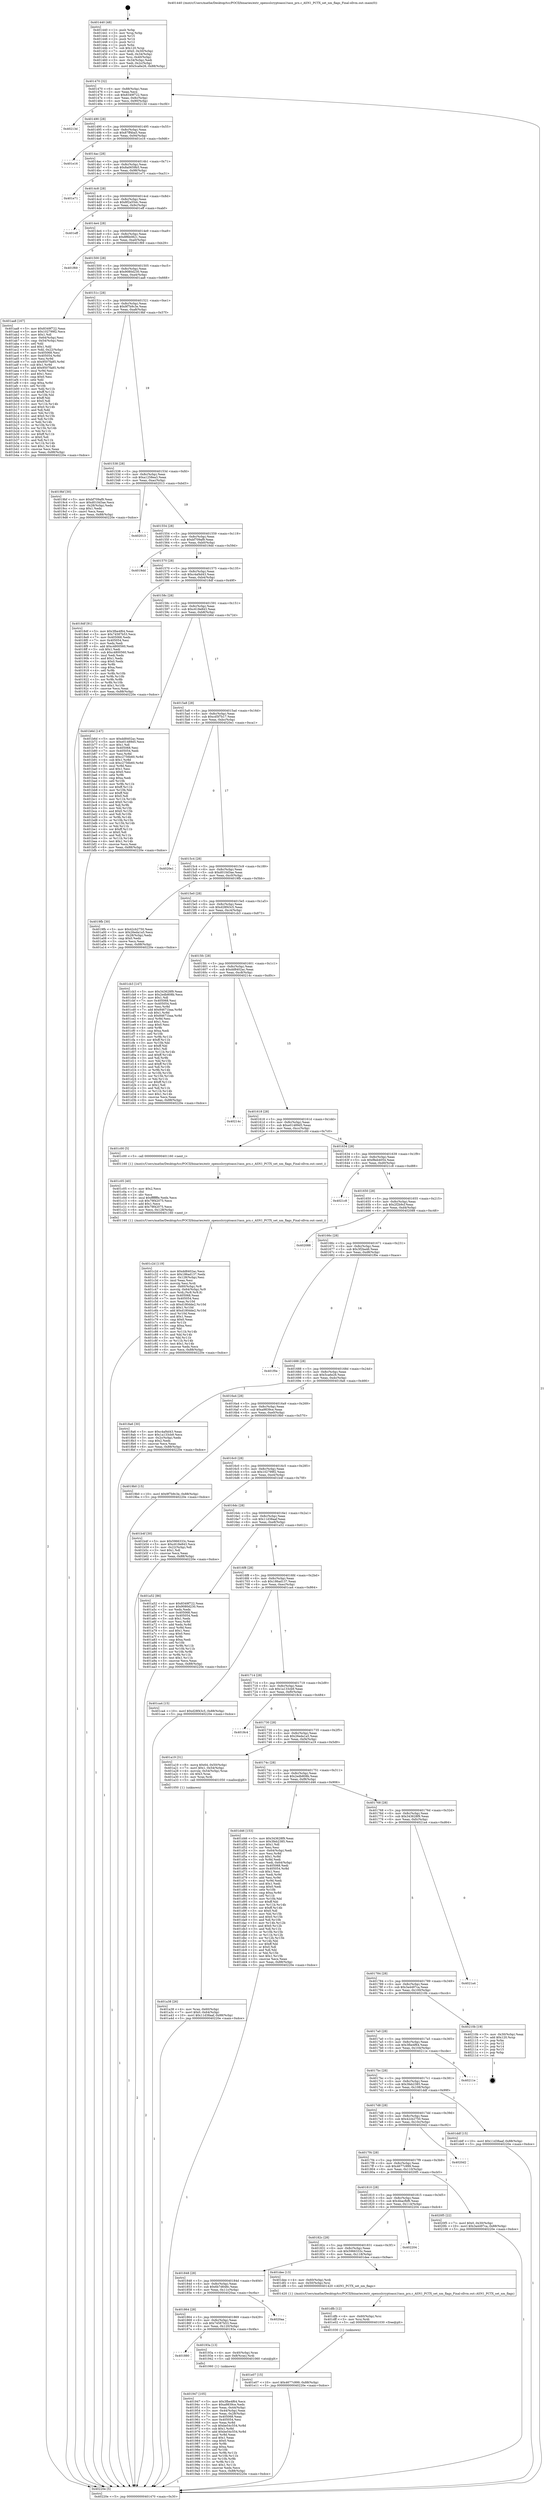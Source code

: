 digraph "0x401440" {
  label = "0x401440 (/mnt/c/Users/mathe/Desktop/tcc/POCII/binaries/extr_opensslcryptoasn1tasn_prn.c_ASN1_PCTX_set_nm_flags_Final-ollvm.out::main(0))"
  labelloc = "t"
  node[shape=record]

  Entry [label="",width=0.3,height=0.3,shape=circle,fillcolor=black,style=filled]
  "0x401470" [label="{
     0x401470 [32]\l
     | [instrs]\l
     &nbsp;&nbsp;0x401470 \<+6\>: mov -0x88(%rbp),%eax\l
     &nbsp;&nbsp;0x401476 \<+2\>: mov %eax,%ecx\l
     &nbsp;&nbsp;0x401478 \<+6\>: sub $0x8349f722,%ecx\l
     &nbsp;&nbsp;0x40147e \<+6\>: mov %eax,-0x8c(%rbp)\l
     &nbsp;&nbsp;0x401484 \<+6\>: mov %ecx,-0x90(%rbp)\l
     &nbsp;&nbsp;0x40148a \<+6\>: je 000000000040213d \<main+0xcfd\>\l
  }"]
  "0x40213d" [label="{
     0x40213d\l
  }", style=dashed]
  "0x401490" [label="{
     0x401490 [28]\l
     | [instrs]\l
     &nbsp;&nbsp;0x401490 \<+5\>: jmp 0000000000401495 \<main+0x55\>\l
     &nbsp;&nbsp;0x401495 \<+6\>: mov -0x8c(%rbp),%eax\l
     &nbsp;&nbsp;0x40149b \<+5\>: sub $0x87ff4ba5,%eax\l
     &nbsp;&nbsp;0x4014a0 \<+6\>: mov %eax,-0x94(%rbp)\l
     &nbsp;&nbsp;0x4014a6 \<+6\>: je 0000000000401e16 \<main+0x9d6\>\l
  }"]
  Exit [label="",width=0.3,height=0.3,shape=circle,fillcolor=black,style=filled,peripheries=2]
  "0x401e16" [label="{
     0x401e16\l
  }", style=dashed]
  "0x4014ac" [label="{
     0x4014ac [28]\l
     | [instrs]\l
     &nbsp;&nbsp;0x4014ac \<+5\>: jmp 00000000004014b1 \<main+0x71\>\l
     &nbsp;&nbsp;0x4014b1 \<+6\>: mov -0x8c(%rbp),%eax\l
     &nbsp;&nbsp;0x4014b7 \<+5\>: sub $0x8a0659b5,%eax\l
     &nbsp;&nbsp;0x4014bc \<+6\>: mov %eax,-0x98(%rbp)\l
     &nbsp;&nbsp;0x4014c2 \<+6\>: je 0000000000401e71 \<main+0xa31\>\l
  }"]
  "0x401e07" [label="{
     0x401e07 [15]\l
     | [instrs]\l
     &nbsp;&nbsp;0x401e07 \<+10\>: movl $0x4677c999,-0x88(%rbp)\l
     &nbsp;&nbsp;0x401e11 \<+5\>: jmp 000000000040220e \<main+0xdce\>\l
  }"]
  "0x401e71" [label="{
     0x401e71\l
  }", style=dashed]
  "0x4014c8" [label="{
     0x4014c8 [28]\l
     | [instrs]\l
     &nbsp;&nbsp;0x4014c8 \<+5\>: jmp 00000000004014cd \<main+0x8d\>\l
     &nbsp;&nbsp;0x4014cd \<+6\>: mov -0x8c(%rbp),%eax\l
     &nbsp;&nbsp;0x4014d3 \<+5\>: sub $0x8f2a55dc,%eax\l
     &nbsp;&nbsp;0x4014d8 \<+6\>: mov %eax,-0x9c(%rbp)\l
     &nbsp;&nbsp;0x4014de \<+6\>: je 0000000000401eff \<main+0xabf\>\l
  }"]
  "0x401dfb" [label="{
     0x401dfb [12]\l
     | [instrs]\l
     &nbsp;&nbsp;0x401dfb \<+4\>: mov -0x60(%rbp),%rsi\l
     &nbsp;&nbsp;0x401dff \<+3\>: mov %rsi,%rdi\l
     &nbsp;&nbsp;0x401e02 \<+5\>: call 0000000000401030 \<free@plt\>\l
     | [calls]\l
     &nbsp;&nbsp;0x401030 \{1\} (unknown)\l
  }"]
  "0x401eff" [label="{
     0x401eff\l
  }", style=dashed]
  "0x4014e4" [label="{
     0x4014e4 [28]\l
     | [instrs]\l
     &nbsp;&nbsp;0x4014e4 \<+5\>: jmp 00000000004014e9 \<main+0xa9\>\l
     &nbsp;&nbsp;0x4014e9 \<+6\>: mov -0x8c(%rbp),%eax\l
     &nbsp;&nbsp;0x4014ef \<+5\>: sub $0x8f6b0821,%eax\l
     &nbsp;&nbsp;0x4014f4 \<+6\>: mov %eax,-0xa0(%rbp)\l
     &nbsp;&nbsp;0x4014fa \<+6\>: je 0000000000401f69 \<main+0xb29\>\l
  }"]
  "0x401c2d" [label="{
     0x401c2d [119]\l
     | [instrs]\l
     &nbsp;&nbsp;0x401c2d \<+5\>: mov $0xdd8402ac,%ecx\l
     &nbsp;&nbsp;0x401c32 \<+5\>: mov $0x186ad137,%edx\l
     &nbsp;&nbsp;0x401c37 \<+6\>: mov -0x128(%rbp),%esi\l
     &nbsp;&nbsp;0x401c3d \<+3\>: imul %eax,%esi\l
     &nbsp;&nbsp;0x401c40 \<+3\>: movslq %esi,%rdi\l
     &nbsp;&nbsp;0x401c43 \<+4\>: mov -0x60(%rbp),%r8\l
     &nbsp;&nbsp;0x401c47 \<+4\>: movslq -0x64(%rbp),%r9\l
     &nbsp;&nbsp;0x401c4b \<+4\>: mov %rdi,(%r8,%r9,8)\l
     &nbsp;&nbsp;0x401c4f \<+7\>: mov 0x405068,%eax\l
     &nbsp;&nbsp;0x401c56 \<+7\>: mov 0x405054,%esi\l
     &nbsp;&nbsp;0x401c5d \<+3\>: mov %eax,%r10d\l
     &nbsp;&nbsp;0x401c60 \<+7\>: sub $0xd180dde2,%r10d\l
     &nbsp;&nbsp;0x401c67 \<+4\>: sub $0x1,%r10d\l
     &nbsp;&nbsp;0x401c6b \<+7\>: add $0xd180dde2,%r10d\l
     &nbsp;&nbsp;0x401c72 \<+4\>: imul %r10d,%eax\l
     &nbsp;&nbsp;0x401c76 \<+3\>: and $0x1,%eax\l
     &nbsp;&nbsp;0x401c79 \<+3\>: cmp $0x0,%eax\l
     &nbsp;&nbsp;0x401c7c \<+4\>: sete %r11b\l
     &nbsp;&nbsp;0x401c80 \<+3\>: cmp $0xa,%esi\l
     &nbsp;&nbsp;0x401c83 \<+3\>: setl %bl\l
     &nbsp;&nbsp;0x401c86 \<+3\>: mov %r11b,%r14b\l
     &nbsp;&nbsp;0x401c89 \<+3\>: and %bl,%r14b\l
     &nbsp;&nbsp;0x401c8c \<+3\>: xor %bl,%r11b\l
     &nbsp;&nbsp;0x401c8f \<+3\>: or %r11b,%r14b\l
     &nbsp;&nbsp;0x401c92 \<+4\>: test $0x1,%r14b\l
     &nbsp;&nbsp;0x401c96 \<+3\>: cmovne %edx,%ecx\l
     &nbsp;&nbsp;0x401c99 \<+6\>: mov %ecx,-0x88(%rbp)\l
     &nbsp;&nbsp;0x401c9f \<+5\>: jmp 000000000040220e \<main+0xdce\>\l
  }"]
  "0x401f69" [label="{
     0x401f69\l
  }", style=dashed]
  "0x401500" [label="{
     0x401500 [28]\l
     | [instrs]\l
     &nbsp;&nbsp;0x401500 \<+5\>: jmp 0000000000401505 \<main+0xc5\>\l
     &nbsp;&nbsp;0x401505 \<+6\>: mov -0x8c(%rbp),%eax\l
     &nbsp;&nbsp;0x40150b \<+5\>: sub $0x9080d230,%eax\l
     &nbsp;&nbsp;0x401510 \<+6\>: mov %eax,-0xa4(%rbp)\l
     &nbsp;&nbsp;0x401516 \<+6\>: je 0000000000401aa8 \<main+0x668\>\l
  }"]
  "0x401c05" [label="{
     0x401c05 [40]\l
     | [instrs]\l
     &nbsp;&nbsp;0x401c05 \<+5\>: mov $0x2,%ecx\l
     &nbsp;&nbsp;0x401c0a \<+1\>: cltd\l
     &nbsp;&nbsp;0x401c0b \<+2\>: idiv %ecx\l
     &nbsp;&nbsp;0x401c0d \<+6\>: imul $0xfffffffe,%edx,%ecx\l
     &nbsp;&nbsp;0x401c13 \<+6\>: sub $0x79f42075,%ecx\l
     &nbsp;&nbsp;0x401c19 \<+3\>: add $0x1,%ecx\l
     &nbsp;&nbsp;0x401c1c \<+6\>: add $0x79f42075,%ecx\l
     &nbsp;&nbsp;0x401c22 \<+6\>: mov %ecx,-0x128(%rbp)\l
     &nbsp;&nbsp;0x401c28 \<+5\>: call 0000000000401160 \<next_i\>\l
     | [calls]\l
     &nbsp;&nbsp;0x401160 \{1\} (/mnt/c/Users/mathe/Desktop/tcc/POCII/binaries/extr_opensslcryptoasn1tasn_prn.c_ASN1_PCTX_set_nm_flags_Final-ollvm.out::next_i)\l
  }"]
  "0x401aa8" [label="{
     0x401aa8 [167]\l
     | [instrs]\l
     &nbsp;&nbsp;0x401aa8 \<+5\>: mov $0x8349f722,%eax\l
     &nbsp;&nbsp;0x401aad \<+5\>: mov $0x102799f2,%ecx\l
     &nbsp;&nbsp;0x401ab2 \<+2\>: mov $0x1,%dl\l
     &nbsp;&nbsp;0x401ab4 \<+3\>: mov -0x64(%rbp),%esi\l
     &nbsp;&nbsp;0x401ab7 \<+3\>: cmp -0x54(%rbp),%esi\l
     &nbsp;&nbsp;0x401aba \<+4\>: setl %dil\l
     &nbsp;&nbsp;0x401abe \<+4\>: and $0x1,%dil\l
     &nbsp;&nbsp;0x401ac2 \<+4\>: mov %dil,-0x22(%rbp)\l
     &nbsp;&nbsp;0x401ac6 \<+7\>: mov 0x405068,%esi\l
     &nbsp;&nbsp;0x401acd \<+8\>: mov 0x405054,%r8d\l
     &nbsp;&nbsp;0x401ad5 \<+3\>: mov %esi,%r9d\l
     &nbsp;&nbsp;0x401ad8 \<+7\>: sub $0x9507fa85,%r9d\l
     &nbsp;&nbsp;0x401adf \<+4\>: sub $0x1,%r9d\l
     &nbsp;&nbsp;0x401ae3 \<+7\>: add $0x9507fa85,%r9d\l
     &nbsp;&nbsp;0x401aea \<+4\>: imul %r9d,%esi\l
     &nbsp;&nbsp;0x401aee \<+3\>: and $0x1,%esi\l
     &nbsp;&nbsp;0x401af1 \<+3\>: cmp $0x0,%esi\l
     &nbsp;&nbsp;0x401af4 \<+4\>: sete %dil\l
     &nbsp;&nbsp;0x401af8 \<+4\>: cmp $0xa,%r8d\l
     &nbsp;&nbsp;0x401afc \<+4\>: setl %r10b\l
     &nbsp;&nbsp;0x401b00 \<+3\>: mov %dil,%r11b\l
     &nbsp;&nbsp;0x401b03 \<+4\>: xor $0xff,%r11b\l
     &nbsp;&nbsp;0x401b07 \<+3\>: mov %r10b,%bl\l
     &nbsp;&nbsp;0x401b0a \<+3\>: xor $0xff,%bl\l
     &nbsp;&nbsp;0x401b0d \<+3\>: xor $0x0,%dl\l
     &nbsp;&nbsp;0x401b10 \<+3\>: mov %r11b,%r14b\l
     &nbsp;&nbsp;0x401b13 \<+4\>: and $0x0,%r14b\l
     &nbsp;&nbsp;0x401b17 \<+3\>: and %dl,%dil\l
     &nbsp;&nbsp;0x401b1a \<+3\>: mov %bl,%r15b\l
     &nbsp;&nbsp;0x401b1d \<+4\>: and $0x0,%r15b\l
     &nbsp;&nbsp;0x401b21 \<+3\>: and %dl,%r10b\l
     &nbsp;&nbsp;0x401b24 \<+3\>: or %dil,%r14b\l
     &nbsp;&nbsp;0x401b27 \<+3\>: or %r10b,%r15b\l
     &nbsp;&nbsp;0x401b2a \<+3\>: xor %r15b,%r14b\l
     &nbsp;&nbsp;0x401b2d \<+3\>: or %bl,%r11b\l
     &nbsp;&nbsp;0x401b30 \<+4\>: xor $0xff,%r11b\l
     &nbsp;&nbsp;0x401b34 \<+3\>: or $0x0,%dl\l
     &nbsp;&nbsp;0x401b37 \<+3\>: and %dl,%r11b\l
     &nbsp;&nbsp;0x401b3a \<+3\>: or %r11b,%r14b\l
     &nbsp;&nbsp;0x401b3d \<+4\>: test $0x1,%r14b\l
     &nbsp;&nbsp;0x401b41 \<+3\>: cmovne %ecx,%eax\l
     &nbsp;&nbsp;0x401b44 \<+6\>: mov %eax,-0x88(%rbp)\l
     &nbsp;&nbsp;0x401b4a \<+5\>: jmp 000000000040220e \<main+0xdce\>\l
  }"]
  "0x40151c" [label="{
     0x40151c [28]\l
     | [instrs]\l
     &nbsp;&nbsp;0x40151c \<+5\>: jmp 0000000000401521 \<main+0xe1\>\l
     &nbsp;&nbsp;0x401521 \<+6\>: mov -0x8c(%rbp),%eax\l
     &nbsp;&nbsp;0x401527 \<+5\>: sub $0x9f7b9c3e,%eax\l
     &nbsp;&nbsp;0x40152c \<+6\>: mov %eax,-0xa8(%rbp)\l
     &nbsp;&nbsp;0x401532 \<+6\>: je 00000000004019bf \<main+0x57f\>\l
  }"]
  "0x401a38" [label="{
     0x401a38 [26]\l
     | [instrs]\l
     &nbsp;&nbsp;0x401a38 \<+4\>: mov %rax,-0x60(%rbp)\l
     &nbsp;&nbsp;0x401a3c \<+7\>: movl $0x0,-0x64(%rbp)\l
     &nbsp;&nbsp;0x401a43 \<+10\>: movl $0x11d38aaf,-0x88(%rbp)\l
     &nbsp;&nbsp;0x401a4d \<+5\>: jmp 000000000040220e \<main+0xdce\>\l
  }"]
  "0x4019bf" [label="{
     0x4019bf [30]\l
     | [instrs]\l
     &nbsp;&nbsp;0x4019bf \<+5\>: mov $0xbf709af9,%eax\l
     &nbsp;&nbsp;0x4019c4 \<+5\>: mov $0xd010d3ae,%ecx\l
     &nbsp;&nbsp;0x4019c9 \<+3\>: mov -0x28(%rbp),%edx\l
     &nbsp;&nbsp;0x4019cc \<+3\>: cmp $0x1,%edx\l
     &nbsp;&nbsp;0x4019cf \<+3\>: cmovl %ecx,%eax\l
     &nbsp;&nbsp;0x4019d2 \<+6\>: mov %eax,-0x88(%rbp)\l
     &nbsp;&nbsp;0x4019d8 \<+5\>: jmp 000000000040220e \<main+0xdce\>\l
  }"]
  "0x401538" [label="{
     0x401538 [28]\l
     | [instrs]\l
     &nbsp;&nbsp;0x401538 \<+5\>: jmp 000000000040153d \<main+0xfd\>\l
     &nbsp;&nbsp;0x40153d \<+6\>: mov -0x8c(%rbp),%eax\l
     &nbsp;&nbsp;0x401543 \<+5\>: sub $0xa1258ea3,%eax\l
     &nbsp;&nbsp;0x401548 \<+6\>: mov %eax,-0xac(%rbp)\l
     &nbsp;&nbsp;0x40154e \<+6\>: je 0000000000402013 \<main+0xbd3\>\l
  }"]
  "0x401947" [label="{
     0x401947 [105]\l
     | [instrs]\l
     &nbsp;&nbsp;0x401947 \<+5\>: mov $0x3fbe4f64,%ecx\l
     &nbsp;&nbsp;0x40194c \<+5\>: mov $0xa9839ce,%edx\l
     &nbsp;&nbsp;0x401951 \<+3\>: mov %eax,-0x44(%rbp)\l
     &nbsp;&nbsp;0x401954 \<+3\>: mov -0x44(%rbp),%eax\l
     &nbsp;&nbsp;0x401957 \<+3\>: mov %eax,-0x28(%rbp)\l
     &nbsp;&nbsp;0x40195a \<+7\>: mov 0x405068,%eax\l
     &nbsp;&nbsp;0x401961 \<+7\>: mov 0x405054,%esi\l
     &nbsp;&nbsp;0x401968 \<+3\>: mov %eax,%r8d\l
     &nbsp;&nbsp;0x40196b \<+7\>: sub $0xbe54c554,%r8d\l
     &nbsp;&nbsp;0x401972 \<+4\>: sub $0x1,%r8d\l
     &nbsp;&nbsp;0x401976 \<+7\>: add $0xbe54c554,%r8d\l
     &nbsp;&nbsp;0x40197d \<+4\>: imul %r8d,%eax\l
     &nbsp;&nbsp;0x401981 \<+3\>: and $0x1,%eax\l
     &nbsp;&nbsp;0x401984 \<+3\>: cmp $0x0,%eax\l
     &nbsp;&nbsp;0x401987 \<+4\>: sete %r9b\l
     &nbsp;&nbsp;0x40198b \<+3\>: cmp $0xa,%esi\l
     &nbsp;&nbsp;0x40198e \<+4\>: setl %r10b\l
     &nbsp;&nbsp;0x401992 \<+3\>: mov %r9b,%r11b\l
     &nbsp;&nbsp;0x401995 \<+3\>: and %r10b,%r11b\l
     &nbsp;&nbsp;0x401998 \<+3\>: xor %r10b,%r9b\l
     &nbsp;&nbsp;0x40199b \<+3\>: or %r9b,%r11b\l
     &nbsp;&nbsp;0x40199e \<+4\>: test $0x1,%r11b\l
     &nbsp;&nbsp;0x4019a2 \<+3\>: cmovne %edx,%ecx\l
     &nbsp;&nbsp;0x4019a5 \<+6\>: mov %ecx,-0x88(%rbp)\l
     &nbsp;&nbsp;0x4019ab \<+5\>: jmp 000000000040220e \<main+0xdce\>\l
  }"]
  "0x402013" [label="{
     0x402013\l
  }", style=dashed]
  "0x401554" [label="{
     0x401554 [28]\l
     | [instrs]\l
     &nbsp;&nbsp;0x401554 \<+5\>: jmp 0000000000401559 \<main+0x119\>\l
     &nbsp;&nbsp;0x401559 \<+6\>: mov -0x8c(%rbp),%eax\l
     &nbsp;&nbsp;0x40155f \<+5\>: sub $0xbf709af9,%eax\l
     &nbsp;&nbsp;0x401564 \<+6\>: mov %eax,-0xb0(%rbp)\l
     &nbsp;&nbsp;0x40156a \<+6\>: je 00000000004019dd \<main+0x59d\>\l
  }"]
  "0x401880" [label="{
     0x401880\l
  }", style=dashed]
  "0x4019dd" [label="{
     0x4019dd\l
  }", style=dashed]
  "0x401570" [label="{
     0x401570 [28]\l
     | [instrs]\l
     &nbsp;&nbsp;0x401570 \<+5\>: jmp 0000000000401575 \<main+0x135\>\l
     &nbsp;&nbsp;0x401575 \<+6\>: mov -0x8c(%rbp),%eax\l
     &nbsp;&nbsp;0x40157b \<+5\>: sub $0xc4af4d43,%eax\l
     &nbsp;&nbsp;0x401580 \<+6\>: mov %eax,-0xb4(%rbp)\l
     &nbsp;&nbsp;0x401586 \<+6\>: je 00000000004018df \<main+0x49f\>\l
  }"]
  "0x40193a" [label="{
     0x40193a [13]\l
     | [instrs]\l
     &nbsp;&nbsp;0x40193a \<+4\>: mov -0x40(%rbp),%rax\l
     &nbsp;&nbsp;0x40193e \<+4\>: mov 0x8(%rax),%rdi\l
     &nbsp;&nbsp;0x401942 \<+5\>: call 0000000000401060 \<atoi@plt\>\l
     | [calls]\l
     &nbsp;&nbsp;0x401060 \{1\} (unknown)\l
  }"]
  "0x4018df" [label="{
     0x4018df [91]\l
     | [instrs]\l
     &nbsp;&nbsp;0x4018df \<+5\>: mov $0x3fbe4f64,%eax\l
     &nbsp;&nbsp;0x4018e4 \<+5\>: mov $0x74587b53,%ecx\l
     &nbsp;&nbsp;0x4018e9 \<+7\>: mov 0x405068,%edx\l
     &nbsp;&nbsp;0x4018f0 \<+7\>: mov 0x405054,%esi\l
     &nbsp;&nbsp;0x4018f7 \<+2\>: mov %edx,%edi\l
     &nbsp;&nbsp;0x4018f9 \<+6\>: add $0xc4800560,%edi\l
     &nbsp;&nbsp;0x4018ff \<+3\>: sub $0x1,%edi\l
     &nbsp;&nbsp;0x401902 \<+6\>: sub $0xc4800560,%edi\l
     &nbsp;&nbsp;0x401908 \<+3\>: imul %edi,%edx\l
     &nbsp;&nbsp;0x40190b \<+3\>: and $0x1,%edx\l
     &nbsp;&nbsp;0x40190e \<+3\>: cmp $0x0,%edx\l
     &nbsp;&nbsp;0x401911 \<+4\>: sete %r8b\l
     &nbsp;&nbsp;0x401915 \<+3\>: cmp $0xa,%esi\l
     &nbsp;&nbsp;0x401918 \<+4\>: setl %r9b\l
     &nbsp;&nbsp;0x40191c \<+3\>: mov %r8b,%r10b\l
     &nbsp;&nbsp;0x40191f \<+3\>: and %r9b,%r10b\l
     &nbsp;&nbsp;0x401922 \<+3\>: xor %r9b,%r8b\l
     &nbsp;&nbsp;0x401925 \<+3\>: or %r8b,%r10b\l
     &nbsp;&nbsp;0x401928 \<+4\>: test $0x1,%r10b\l
     &nbsp;&nbsp;0x40192c \<+3\>: cmovne %ecx,%eax\l
     &nbsp;&nbsp;0x40192f \<+6\>: mov %eax,-0x88(%rbp)\l
     &nbsp;&nbsp;0x401935 \<+5\>: jmp 000000000040220e \<main+0xdce\>\l
  }"]
  "0x40158c" [label="{
     0x40158c [28]\l
     | [instrs]\l
     &nbsp;&nbsp;0x40158c \<+5\>: jmp 0000000000401591 \<main+0x151\>\l
     &nbsp;&nbsp;0x401591 \<+6\>: mov -0x8c(%rbp),%eax\l
     &nbsp;&nbsp;0x401597 \<+5\>: sub $0xc618e843,%eax\l
     &nbsp;&nbsp;0x40159c \<+6\>: mov %eax,-0xb8(%rbp)\l
     &nbsp;&nbsp;0x4015a2 \<+6\>: je 0000000000401b6d \<main+0x72d\>\l
  }"]
  "0x401864" [label="{
     0x401864 [28]\l
     | [instrs]\l
     &nbsp;&nbsp;0x401864 \<+5\>: jmp 0000000000401869 \<main+0x429\>\l
     &nbsp;&nbsp;0x401869 \<+6\>: mov -0x8c(%rbp),%eax\l
     &nbsp;&nbsp;0x40186f \<+5\>: sub $0x74587b53,%eax\l
     &nbsp;&nbsp;0x401874 \<+6\>: mov %eax,-0x120(%rbp)\l
     &nbsp;&nbsp;0x40187a \<+6\>: je 000000000040193a \<main+0x4fa\>\l
  }"]
  "0x401b6d" [label="{
     0x401b6d [147]\l
     | [instrs]\l
     &nbsp;&nbsp;0x401b6d \<+5\>: mov $0xdd8402ac,%eax\l
     &nbsp;&nbsp;0x401b72 \<+5\>: mov $0xe01489d5,%ecx\l
     &nbsp;&nbsp;0x401b77 \<+2\>: mov $0x1,%dl\l
     &nbsp;&nbsp;0x401b79 \<+7\>: mov 0x405068,%esi\l
     &nbsp;&nbsp;0x401b80 \<+7\>: mov 0x405054,%edi\l
     &nbsp;&nbsp;0x401b87 \<+3\>: mov %esi,%r8d\l
     &nbsp;&nbsp;0x401b8a \<+7\>: add $0xc2756b60,%r8d\l
     &nbsp;&nbsp;0x401b91 \<+4\>: sub $0x1,%r8d\l
     &nbsp;&nbsp;0x401b95 \<+7\>: sub $0xc2756b60,%r8d\l
     &nbsp;&nbsp;0x401b9c \<+4\>: imul %r8d,%esi\l
     &nbsp;&nbsp;0x401ba0 \<+3\>: and $0x1,%esi\l
     &nbsp;&nbsp;0x401ba3 \<+3\>: cmp $0x0,%esi\l
     &nbsp;&nbsp;0x401ba6 \<+4\>: sete %r9b\l
     &nbsp;&nbsp;0x401baa \<+3\>: cmp $0xa,%edi\l
     &nbsp;&nbsp;0x401bad \<+4\>: setl %r10b\l
     &nbsp;&nbsp;0x401bb1 \<+3\>: mov %r9b,%r11b\l
     &nbsp;&nbsp;0x401bb4 \<+4\>: xor $0xff,%r11b\l
     &nbsp;&nbsp;0x401bb8 \<+3\>: mov %r10b,%bl\l
     &nbsp;&nbsp;0x401bbb \<+3\>: xor $0xff,%bl\l
     &nbsp;&nbsp;0x401bbe \<+3\>: xor $0x0,%dl\l
     &nbsp;&nbsp;0x401bc1 \<+3\>: mov %r11b,%r14b\l
     &nbsp;&nbsp;0x401bc4 \<+4\>: and $0x0,%r14b\l
     &nbsp;&nbsp;0x401bc8 \<+3\>: and %dl,%r9b\l
     &nbsp;&nbsp;0x401bcb \<+3\>: mov %bl,%r15b\l
     &nbsp;&nbsp;0x401bce \<+4\>: and $0x0,%r15b\l
     &nbsp;&nbsp;0x401bd2 \<+3\>: and %dl,%r10b\l
     &nbsp;&nbsp;0x401bd5 \<+3\>: or %r9b,%r14b\l
     &nbsp;&nbsp;0x401bd8 \<+3\>: or %r10b,%r15b\l
     &nbsp;&nbsp;0x401bdb \<+3\>: xor %r15b,%r14b\l
     &nbsp;&nbsp;0x401bde \<+3\>: or %bl,%r11b\l
     &nbsp;&nbsp;0x401be1 \<+4\>: xor $0xff,%r11b\l
     &nbsp;&nbsp;0x401be5 \<+3\>: or $0x0,%dl\l
     &nbsp;&nbsp;0x401be8 \<+3\>: and %dl,%r11b\l
     &nbsp;&nbsp;0x401beb \<+3\>: or %r11b,%r14b\l
     &nbsp;&nbsp;0x401bee \<+4\>: test $0x1,%r14b\l
     &nbsp;&nbsp;0x401bf2 \<+3\>: cmovne %ecx,%eax\l
     &nbsp;&nbsp;0x401bf5 \<+6\>: mov %eax,-0x88(%rbp)\l
     &nbsp;&nbsp;0x401bfb \<+5\>: jmp 000000000040220e \<main+0xdce\>\l
  }"]
  "0x4015a8" [label="{
     0x4015a8 [28]\l
     | [instrs]\l
     &nbsp;&nbsp;0x4015a8 \<+5\>: jmp 00000000004015ad \<main+0x16d\>\l
     &nbsp;&nbsp;0x4015ad \<+6\>: mov -0x8c(%rbp),%eax\l
     &nbsp;&nbsp;0x4015b3 \<+5\>: sub $0xcd5f7b17,%eax\l
     &nbsp;&nbsp;0x4015b8 \<+6\>: mov %eax,-0xbc(%rbp)\l
     &nbsp;&nbsp;0x4015be \<+6\>: je 00000000004020e1 \<main+0xca1\>\l
  }"]
  "0x4020aa" [label="{
     0x4020aa\l
  }", style=dashed]
  "0x4020e1" [label="{
     0x4020e1\l
  }", style=dashed]
  "0x4015c4" [label="{
     0x4015c4 [28]\l
     | [instrs]\l
     &nbsp;&nbsp;0x4015c4 \<+5\>: jmp 00000000004015c9 \<main+0x189\>\l
     &nbsp;&nbsp;0x4015c9 \<+6\>: mov -0x8c(%rbp),%eax\l
     &nbsp;&nbsp;0x4015cf \<+5\>: sub $0xd010d3ae,%eax\l
     &nbsp;&nbsp;0x4015d4 \<+6\>: mov %eax,-0xc0(%rbp)\l
     &nbsp;&nbsp;0x4015da \<+6\>: je 00000000004019fb \<main+0x5bb\>\l
  }"]
  "0x401848" [label="{
     0x401848 [28]\l
     | [instrs]\l
     &nbsp;&nbsp;0x401848 \<+5\>: jmp 000000000040184d \<main+0x40d\>\l
     &nbsp;&nbsp;0x40184d \<+6\>: mov -0x8c(%rbp),%eax\l
     &nbsp;&nbsp;0x401853 \<+5\>: sub $0x6b7d648c,%eax\l
     &nbsp;&nbsp;0x401858 \<+6\>: mov %eax,-0x11c(%rbp)\l
     &nbsp;&nbsp;0x40185e \<+6\>: je 00000000004020aa \<main+0xc6a\>\l
  }"]
  "0x4019fb" [label="{
     0x4019fb [30]\l
     | [instrs]\l
     &nbsp;&nbsp;0x4019fb \<+5\>: mov $0x42cb2750,%eax\l
     &nbsp;&nbsp;0x401a00 \<+5\>: mov $0x26eda1a5,%ecx\l
     &nbsp;&nbsp;0x401a05 \<+3\>: mov -0x28(%rbp),%edx\l
     &nbsp;&nbsp;0x401a08 \<+3\>: cmp $0x0,%edx\l
     &nbsp;&nbsp;0x401a0b \<+3\>: cmove %ecx,%eax\l
     &nbsp;&nbsp;0x401a0e \<+6\>: mov %eax,-0x88(%rbp)\l
     &nbsp;&nbsp;0x401a14 \<+5\>: jmp 000000000040220e \<main+0xdce\>\l
  }"]
  "0x4015e0" [label="{
     0x4015e0 [28]\l
     | [instrs]\l
     &nbsp;&nbsp;0x4015e0 \<+5\>: jmp 00000000004015e5 \<main+0x1a5\>\l
     &nbsp;&nbsp;0x4015e5 \<+6\>: mov -0x8c(%rbp),%eax\l
     &nbsp;&nbsp;0x4015eb \<+5\>: sub $0xd28f43c5,%eax\l
     &nbsp;&nbsp;0x4015f0 \<+6\>: mov %eax,-0xc4(%rbp)\l
     &nbsp;&nbsp;0x4015f6 \<+6\>: je 0000000000401cb3 \<main+0x873\>\l
  }"]
  "0x401dee" [label="{
     0x401dee [13]\l
     | [instrs]\l
     &nbsp;&nbsp;0x401dee \<+4\>: mov -0x60(%rbp),%rdi\l
     &nbsp;&nbsp;0x401df2 \<+4\>: mov -0x50(%rbp),%rsi\l
     &nbsp;&nbsp;0x401df6 \<+5\>: call 0000000000401420 \<ASN1_PCTX_set_nm_flags\>\l
     | [calls]\l
     &nbsp;&nbsp;0x401420 \{1\} (/mnt/c/Users/mathe/Desktop/tcc/POCII/binaries/extr_opensslcryptoasn1tasn_prn.c_ASN1_PCTX_set_nm_flags_Final-ollvm.out::ASN1_PCTX_set_nm_flags)\l
  }"]
  "0x401cb3" [label="{
     0x401cb3 [147]\l
     | [instrs]\l
     &nbsp;&nbsp;0x401cb3 \<+5\>: mov $0x343628f9,%eax\l
     &nbsp;&nbsp;0x401cb8 \<+5\>: mov $0x2edb808b,%ecx\l
     &nbsp;&nbsp;0x401cbd \<+2\>: mov $0x1,%dl\l
     &nbsp;&nbsp;0x401cbf \<+7\>: mov 0x405068,%esi\l
     &nbsp;&nbsp;0x401cc6 \<+7\>: mov 0x405054,%edi\l
     &nbsp;&nbsp;0x401ccd \<+3\>: mov %esi,%r8d\l
     &nbsp;&nbsp;0x401cd0 \<+7\>: add $0x84671baa,%r8d\l
     &nbsp;&nbsp;0x401cd7 \<+4\>: sub $0x1,%r8d\l
     &nbsp;&nbsp;0x401cdb \<+7\>: sub $0x84671baa,%r8d\l
     &nbsp;&nbsp;0x401ce2 \<+4\>: imul %r8d,%esi\l
     &nbsp;&nbsp;0x401ce6 \<+3\>: and $0x1,%esi\l
     &nbsp;&nbsp;0x401ce9 \<+3\>: cmp $0x0,%esi\l
     &nbsp;&nbsp;0x401cec \<+4\>: sete %r9b\l
     &nbsp;&nbsp;0x401cf0 \<+3\>: cmp $0xa,%edi\l
     &nbsp;&nbsp;0x401cf3 \<+4\>: setl %r10b\l
     &nbsp;&nbsp;0x401cf7 \<+3\>: mov %r9b,%r11b\l
     &nbsp;&nbsp;0x401cfa \<+4\>: xor $0xff,%r11b\l
     &nbsp;&nbsp;0x401cfe \<+3\>: mov %r10b,%bl\l
     &nbsp;&nbsp;0x401d01 \<+3\>: xor $0xff,%bl\l
     &nbsp;&nbsp;0x401d04 \<+3\>: xor $0x1,%dl\l
     &nbsp;&nbsp;0x401d07 \<+3\>: mov %r11b,%r14b\l
     &nbsp;&nbsp;0x401d0a \<+4\>: and $0xff,%r14b\l
     &nbsp;&nbsp;0x401d0e \<+3\>: and %dl,%r9b\l
     &nbsp;&nbsp;0x401d11 \<+3\>: mov %bl,%r15b\l
     &nbsp;&nbsp;0x401d14 \<+4\>: and $0xff,%r15b\l
     &nbsp;&nbsp;0x401d18 \<+3\>: and %dl,%r10b\l
     &nbsp;&nbsp;0x401d1b \<+3\>: or %r9b,%r14b\l
     &nbsp;&nbsp;0x401d1e \<+3\>: or %r10b,%r15b\l
     &nbsp;&nbsp;0x401d21 \<+3\>: xor %r15b,%r14b\l
     &nbsp;&nbsp;0x401d24 \<+3\>: or %bl,%r11b\l
     &nbsp;&nbsp;0x401d27 \<+4\>: xor $0xff,%r11b\l
     &nbsp;&nbsp;0x401d2b \<+3\>: or $0x1,%dl\l
     &nbsp;&nbsp;0x401d2e \<+3\>: and %dl,%r11b\l
     &nbsp;&nbsp;0x401d31 \<+3\>: or %r11b,%r14b\l
     &nbsp;&nbsp;0x401d34 \<+4\>: test $0x1,%r14b\l
     &nbsp;&nbsp;0x401d38 \<+3\>: cmovne %ecx,%eax\l
     &nbsp;&nbsp;0x401d3b \<+6\>: mov %eax,-0x88(%rbp)\l
     &nbsp;&nbsp;0x401d41 \<+5\>: jmp 000000000040220e \<main+0xdce\>\l
  }"]
  "0x4015fc" [label="{
     0x4015fc [28]\l
     | [instrs]\l
     &nbsp;&nbsp;0x4015fc \<+5\>: jmp 0000000000401601 \<main+0x1c1\>\l
     &nbsp;&nbsp;0x401601 \<+6\>: mov -0x8c(%rbp),%eax\l
     &nbsp;&nbsp;0x401607 \<+5\>: sub $0xdd8402ac,%eax\l
     &nbsp;&nbsp;0x40160c \<+6\>: mov %eax,-0xc8(%rbp)\l
     &nbsp;&nbsp;0x401612 \<+6\>: je 000000000040214c \<main+0xd0c\>\l
  }"]
  "0x40182c" [label="{
     0x40182c [28]\l
     | [instrs]\l
     &nbsp;&nbsp;0x40182c \<+5\>: jmp 0000000000401831 \<main+0x3f1\>\l
     &nbsp;&nbsp;0x401831 \<+6\>: mov -0x8c(%rbp),%eax\l
     &nbsp;&nbsp;0x401837 \<+5\>: sub $0x5966333c,%eax\l
     &nbsp;&nbsp;0x40183c \<+6\>: mov %eax,-0x118(%rbp)\l
     &nbsp;&nbsp;0x401842 \<+6\>: je 0000000000401dee \<main+0x9ae\>\l
  }"]
  "0x40214c" [label="{
     0x40214c\l
  }", style=dashed]
  "0x401618" [label="{
     0x401618 [28]\l
     | [instrs]\l
     &nbsp;&nbsp;0x401618 \<+5\>: jmp 000000000040161d \<main+0x1dd\>\l
     &nbsp;&nbsp;0x40161d \<+6\>: mov -0x8c(%rbp),%eax\l
     &nbsp;&nbsp;0x401623 \<+5\>: sub $0xe01489d5,%eax\l
     &nbsp;&nbsp;0x401628 \<+6\>: mov %eax,-0xcc(%rbp)\l
     &nbsp;&nbsp;0x40162e \<+6\>: je 0000000000401c00 \<main+0x7c0\>\l
  }"]
  "0x402204" [label="{
     0x402204\l
  }", style=dashed]
  "0x401c00" [label="{
     0x401c00 [5]\l
     | [instrs]\l
     &nbsp;&nbsp;0x401c00 \<+5\>: call 0000000000401160 \<next_i\>\l
     | [calls]\l
     &nbsp;&nbsp;0x401160 \{1\} (/mnt/c/Users/mathe/Desktop/tcc/POCII/binaries/extr_opensslcryptoasn1tasn_prn.c_ASN1_PCTX_set_nm_flags_Final-ollvm.out::next_i)\l
  }"]
  "0x401634" [label="{
     0x401634 [28]\l
     | [instrs]\l
     &nbsp;&nbsp;0x401634 \<+5\>: jmp 0000000000401639 \<main+0x1f9\>\l
     &nbsp;&nbsp;0x401639 \<+6\>: mov -0x8c(%rbp),%eax\l
     &nbsp;&nbsp;0x40163f \<+5\>: sub $0xf8eb4054,%eax\l
     &nbsp;&nbsp;0x401644 \<+6\>: mov %eax,-0xd0(%rbp)\l
     &nbsp;&nbsp;0x40164a \<+6\>: je 00000000004021c8 \<main+0xd88\>\l
  }"]
  "0x401810" [label="{
     0x401810 [28]\l
     | [instrs]\l
     &nbsp;&nbsp;0x401810 \<+5\>: jmp 0000000000401815 \<main+0x3d5\>\l
     &nbsp;&nbsp;0x401815 \<+6\>: mov -0x8c(%rbp),%eax\l
     &nbsp;&nbsp;0x40181b \<+5\>: sub $0x4bacfbf6,%eax\l
     &nbsp;&nbsp;0x401820 \<+6\>: mov %eax,-0x114(%rbp)\l
     &nbsp;&nbsp;0x401826 \<+6\>: je 0000000000402204 \<main+0xdc4\>\l
  }"]
  "0x4021c8" [label="{
     0x4021c8\l
  }", style=dashed]
  "0x401650" [label="{
     0x401650 [28]\l
     | [instrs]\l
     &nbsp;&nbsp;0x401650 \<+5\>: jmp 0000000000401655 \<main+0x215\>\l
     &nbsp;&nbsp;0x401655 \<+6\>: mov -0x8c(%rbp),%eax\l
     &nbsp;&nbsp;0x40165b \<+5\>: sub $0x2f2b9cf,%eax\l
     &nbsp;&nbsp;0x401660 \<+6\>: mov %eax,-0xd4(%rbp)\l
     &nbsp;&nbsp;0x401666 \<+6\>: je 0000000000402088 \<main+0xc48\>\l
  }"]
  "0x4020f5" [label="{
     0x4020f5 [22]\l
     | [instrs]\l
     &nbsp;&nbsp;0x4020f5 \<+7\>: movl $0x0,-0x30(%rbp)\l
     &nbsp;&nbsp;0x4020fc \<+10\>: movl $0x3a4497ca,-0x88(%rbp)\l
     &nbsp;&nbsp;0x402106 \<+5\>: jmp 000000000040220e \<main+0xdce\>\l
  }"]
  "0x402088" [label="{
     0x402088\l
  }", style=dashed]
  "0x40166c" [label="{
     0x40166c [28]\l
     | [instrs]\l
     &nbsp;&nbsp;0x40166c \<+5\>: jmp 0000000000401671 \<main+0x231\>\l
     &nbsp;&nbsp;0x401671 \<+6\>: mov -0x8c(%rbp),%eax\l
     &nbsp;&nbsp;0x401677 \<+5\>: sub $0x3f2ba46,%eax\l
     &nbsp;&nbsp;0x40167c \<+6\>: mov %eax,-0xd8(%rbp)\l
     &nbsp;&nbsp;0x401682 \<+6\>: je 0000000000401f0e \<main+0xace\>\l
  }"]
  "0x4017f4" [label="{
     0x4017f4 [28]\l
     | [instrs]\l
     &nbsp;&nbsp;0x4017f4 \<+5\>: jmp 00000000004017f9 \<main+0x3b9\>\l
     &nbsp;&nbsp;0x4017f9 \<+6\>: mov -0x8c(%rbp),%eax\l
     &nbsp;&nbsp;0x4017ff \<+5\>: sub $0x4677c999,%eax\l
     &nbsp;&nbsp;0x401804 \<+6\>: mov %eax,-0x110(%rbp)\l
     &nbsp;&nbsp;0x40180a \<+6\>: je 00000000004020f5 \<main+0xcb5\>\l
  }"]
  "0x401f0e" [label="{
     0x401f0e\l
  }", style=dashed]
  "0x401688" [label="{
     0x401688 [28]\l
     | [instrs]\l
     &nbsp;&nbsp;0x401688 \<+5\>: jmp 000000000040168d \<main+0x24d\>\l
     &nbsp;&nbsp;0x40168d \<+6\>: mov -0x8c(%rbp),%eax\l
     &nbsp;&nbsp;0x401693 \<+5\>: sub $0x5ca6e26,%eax\l
     &nbsp;&nbsp;0x401698 \<+6\>: mov %eax,-0xdc(%rbp)\l
     &nbsp;&nbsp;0x40169e \<+6\>: je 00000000004018a6 \<main+0x466\>\l
  }"]
  "0x4020d2" [label="{
     0x4020d2\l
  }", style=dashed]
  "0x4018a6" [label="{
     0x4018a6 [30]\l
     | [instrs]\l
     &nbsp;&nbsp;0x4018a6 \<+5\>: mov $0xc4af4d43,%eax\l
     &nbsp;&nbsp;0x4018ab \<+5\>: mov $0x1a133cb9,%ecx\l
     &nbsp;&nbsp;0x4018b0 \<+3\>: mov -0x2c(%rbp),%edx\l
     &nbsp;&nbsp;0x4018b3 \<+3\>: cmp $0x2,%edx\l
     &nbsp;&nbsp;0x4018b6 \<+3\>: cmovne %ecx,%eax\l
     &nbsp;&nbsp;0x4018b9 \<+6\>: mov %eax,-0x88(%rbp)\l
     &nbsp;&nbsp;0x4018bf \<+5\>: jmp 000000000040220e \<main+0xdce\>\l
  }"]
  "0x4016a4" [label="{
     0x4016a4 [28]\l
     | [instrs]\l
     &nbsp;&nbsp;0x4016a4 \<+5\>: jmp 00000000004016a9 \<main+0x269\>\l
     &nbsp;&nbsp;0x4016a9 \<+6\>: mov -0x8c(%rbp),%eax\l
     &nbsp;&nbsp;0x4016af \<+5\>: sub $0xa9839ce,%eax\l
     &nbsp;&nbsp;0x4016b4 \<+6\>: mov %eax,-0xe0(%rbp)\l
     &nbsp;&nbsp;0x4016ba \<+6\>: je 00000000004019b0 \<main+0x570\>\l
  }"]
  "0x40220e" [label="{
     0x40220e [5]\l
     | [instrs]\l
     &nbsp;&nbsp;0x40220e \<+5\>: jmp 0000000000401470 \<main+0x30\>\l
  }"]
  "0x401440" [label="{
     0x401440 [48]\l
     | [instrs]\l
     &nbsp;&nbsp;0x401440 \<+1\>: push %rbp\l
     &nbsp;&nbsp;0x401441 \<+3\>: mov %rsp,%rbp\l
     &nbsp;&nbsp;0x401444 \<+2\>: push %r15\l
     &nbsp;&nbsp;0x401446 \<+2\>: push %r14\l
     &nbsp;&nbsp;0x401448 \<+2\>: push %r12\l
     &nbsp;&nbsp;0x40144a \<+1\>: push %rbx\l
     &nbsp;&nbsp;0x40144b \<+7\>: sub $0x120,%rsp\l
     &nbsp;&nbsp;0x401452 \<+7\>: movl $0x0,-0x30(%rbp)\l
     &nbsp;&nbsp;0x401459 \<+3\>: mov %edi,-0x34(%rbp)\l
     &nbsp;&nbsp;0x40145c \<+4\>: mov %rsi,-0x40(%rbp)\l
     &nbsp;&nbsp;0x401460 \<+3\>: mov -0x34(%rbp),%edi\l
     &nbsp;&nbsp;0x401463 \<+3\>: mov %edi,-0x2c(%rbp)\l
     &nbsp;&nbsp;0x401466 \<+10\>: movl $0x5ca6e26,-0x88(%rbp)\l
  }"]
  "0x4017d8" [label="{
     0x4017d8 [28]\l
     | [instrs]\l
     &nbsp;&nbsp;0x4017d8 \<+5\>: jmp 00000000004017dd \<main+0x39d\>\l
     &nbsp;&nbsp;0x4017dd \<+6\>: mov -0x8c(%rbp),%eax\l
     &nbsp;&nbsp;0x4017e3 \<+5\>: sub $0x42cb2750,%eax\l
     &nbsp;&nbsp;0x4017e8 \<+6\>: mov %eax,-0x10c(%rbp)\l
     &nbsp;&nbsp;0x4017ee \<+6\>: je 00000000004020d2 \<main+0xc92\>\l
  }"]
  "0x4019b0" [label="{
     0x4019b0 [15]\l
     | [instrs]\l
     &nbsp;&nbsp;0x4019b0 \<+10\>: movl $0x9f7b9c3e,-0x88(%rbp)\l
     &nbsp;&nbsp;0x4019ba \<+5\>: jmp 000000000040220e \<main+0xdce\>\l
  }"]
  "0x4016c0" [label="{
     0x4016c0 [28]\l
     | [instrs]\l
     &nbsp;&nbsp;0x4016c0 \<+5\>: jmp 00000000004016c5 \<main+0x285\>\l
     &nbsp;&nbsp;0x4016c5 \<+6\>: mov -0x8c(%rbp),%eax\l
     &nbsp;&nbsp;0x4016cb \<+5\>: sub $0x102799f2,%eax\l
     &nbsp;&nbsp;0x4016d0 \<+6\>: mov %eax,-0xe4(%rbp)\l
     &nbsp;&nbsp;0x4016d6 \<+6\>: je 0000000000401b4f \<main+0x70f\>\l
  }"]
  "0x401ddf" [label="{
     0x401ddf [15]\l
     | [instrs]\l
     &nbsp;&nbsp;0x401ddf \<+10\>: movl $0x11d38aaf,-0x88(%rbp)\l
     &nbsp;&nbsp;0x401de9 \<+5\>: jmp 000000000040220e \<main+0xdce\>\l
  }"]
  "0x401b4f" [label="{
     0x401b4f [30]\l
     | [instrs]\l
     &nbsp;&nbsp;0x401b4f \<+5\>: mov $0x5966333c,%eax\l
     &nbsp;&nbsp;0x401b54 \<+5\>: mov $0xc618e843,%ecx\l
     &nbsp;&nbsp;0x401b59 \<+3\>: mov -0x22(%rbp),%dl\l
     &nbsp;&nbsp;0x401b5c \<+3\>: test $0x1,%dl\l
     &nbsp;&nbsp;0x401b5f \<+3\>: cmovne %ecx,%eax\l
     &nbsp;&nbsp;0x401b62 \<+6\>: mov %eax,-0x88(%rbp)\l
     &nbsp;&nbsp;0x401b68 \<+5\>: jmp 000000000040220e \<main+0xdce\>\l
  }"]
  "0x4016dc" [label="{
     0x4016dc [28]\l
     | [instrs]\l
     &nbsp;&nbsp;0x4016dc \<+5\>: jmp 00000000004016e1 \<main+0x2a1\>\l
     &nbsp;&nbsp;0x4016e1 \<+6\>: mov -0x8c(%rbp),%eax\l
     &nbsp;&nbsp;0x4016e7 \<+5\>: sub $0x11d38aaf,%eax\l
     &nbsp;&nbsp;0x4016ec \<+6\>: mov %eax,-0xe8(%rbp)\l
     &nbsp;&nbsp;0x4016f2 \<+6\>: je 0000000000401a52 \<main+0x612\>\l
  }"]
  "0x4017bc" [label="{
     0x4017bc [28]\l
     | [instrs]\l
     &nbsp;&nbsp;0x4017bc \<+5\>: jmp 00000000004017c1 \<main+0x381\>\l
     &nbsp;&nbsp;0x4017c1 \<+6\>: mov -0x8c(%rbp),%eax\l
     &nbsp;&nbsp;0x4017c7 \<+5\>: sub $0x3feb2385,%eax\l
     &nbsp;&nbsp;0x4017cc \<+6\>: mov %eax,-0x108(%rbp)\l
     &nbsp;&nbsp;0x4017d2 \<+6\>: je 0000000000401ddf \<main+0x99f\>\l
  }"]
  "0x401a52" [label="{
     0x401a52 [86]\l
     | [instrs]\l
     &nbsp;&nbsp;0x401a52 \<+5\>: mov $0x8349f722,%eax\l
     &nbsp;&nbsp;0x401a57 \<+5\>: mov $0x9080d230,%ecx\l
     &nbsp;&nbsp;0x401a5c \<+2\>: xor %edx,%edx\l
     &nbsp;&nbsp;0x401a5e \<+7\>: mov 0x405068,%esi\l
     &nbsp;&nbsp;0x401a65 \<+7\>: mov 0x405054,%edi\l
     &nbsp;&nbsp;0x401a6c \<+3\>: sub $0x1,%edx\l
     &nbsp;&nbsp;0x401a6f \<+3\>: mov %esi,%r8d\l
     &nbsp;&nbsp;0x401a72 \<+3\>: add %edx,%r8d\l
     &nbsp;&nbsp;0x401a75 \<+4\>: imul %r8d,%esi\l
     &nbsp;&nbsp;0x401a79 \<+3\>: and $0x1,%esi\l
     &nbsp;&nbsp;0x401a7c \<+3\>: cmp $0x0,%esi\l
     &nbsp;&nbsp;0x401a7f \<+4\>: sete %r9b\l
     &nbsp;&nbsp;0x401a83 \<+3\>: cmp $0xa,%edi\l
     &nbsp;&nbsp;0x401a86 \<+4\>: setl %r10b\l
     &nbsp;&nbsp;0x401a8a \<+3\>: mov %r9b,%r11b\l
     &nbsp;&nbsp;0x401a8d \<+3\>: and %r10b,%r11b\l
     &nbsp;&nbsp;0x401a90 \<+3\>: xor %r10b,%r9b\l
     &nbsp;&nbsp;0x401a93 \<+3\>: or %r9b,%r11b\l
     &nbsp;&nbsp;0x401a96 \<+4\>: test $0x1,%r11b\l
     &nbsp;&nbsp;0x401a9a \<+3\>: cmovne %ecx,%eax\l
     &nbsp;&nbsp;0x401a9d \<+6\>: mov %eax,-0x88(%rbp)\l
     &nbsp;&nbsp;0x401aa3 \<+5\>: jmp 000000000040220e \<main+0xdce\>\l
  }"]
  "0x4016f8" [label="{
     0x4016f8 [28]\l
     | [instrs]\l
     &nbsp;&nbsp;0x4016f8 \<+5\>: jmp 00000000004016fd \<main+0x2bd\>\l
     &nbsp;&nbsp;0x4016fd \<+6\>: mov -0x8c(%rbp),%eax\l
     &nbsp;&nbsp;0x401703 \<+5\>: sub $0x186ad137,%eax\l
     &nbsp;&nbsp;0x401708 \<+6\>: mov %eax,-0xec(%rbp)\l
     &nbsp;&nbsp;0x40170e \<+6\>: je 0000000000401ca4 \<main+0x864\>\l
  }"]
  "0x40211e" [label="{
     0x40211e\l
  }", style=dashed]
  "0x401ca4" [label="{
     0x401ca4 [15]\l
     | [instrs]\l
     &nbsp;&nbsp;0x401ca4 \<+10\>: movl $0xd28f43c5,-0x88(%rbp)\l
     &nbsp;&nbsp;0x401cae \<+5\>: jmp 000000000040220e \<main+0xdce\>\l
  }"]
  "0x401714" [label="{
     0x401714 [28]\l
     | [instrs]\l
     &nbsp;&nbsp;0x401714 \<+5\>: jmp 0000000000401719 \<main+0x2d9\>\l
     &nbsp;&nbsp;0x401719 \<+6\>: mov -0x8c(%rbp),%eax\l
     &nbsp;&nbsp;0x40171f \<+5\>: sub $0x1a133cb9,%eax\l
     &nbsp;&nbsp;0x401724 \<+6\>: mov %eax,-0xf0(%rbp)\l
     &nbsp;&nbsp;0x40172a \<+6\>: je 00000000004018c4 \<main+0x484\>\l
  }"]
  "0x4017a0" [label="{
     0x4017a0 [28]\l
     | [instrs]\l
     &nbsp;&nbsp;0x4017a0 \<+5\>: jmp 00000000004017a5 \<main+0x365\>\l
     &nbsp;&nbsp;0x4017a5 \<+6\>: mov -0x8c(%rbp),%eax\l
     &nbsp;&nbsp;0x4017ab \<+5\>: sub $0x3fbe4f64,%eax\l
     &nbsp;&nbsp;0x4017b0 \<+6\>: mov %eax,-0x104(%rbp)\l
     &nbsp;&nbsp;0x4017b6 \<+6\>: je 000000000040211e \<main+0xcde\>\l
  }"]
  "0x4018c4" [label="{
     0x4018c4\l
  }", style=dashed]
  "0x401730" [label="{
     0x401730 [28]\l
     | [instrs]\l
     &nbsp;&nbsp;0x401730 \<+5\>: jmp 0000000000401735 \<main+0x2f5\>\l
     &nbsp;&nbsp;0x401735 \<+6\>: mov -0x8c(%rbp),%eax\l
     &nbsp;&nbsp;0x40173b \<+5\>: sub $0x26eda1a5,%eax\l
     &nbsp;&nbsp;0x401740 \<+6\>: mov %eax,-0xf4(%rbp)\l
     &nbsp;&nbsp;0x401746 \<+6\>: je 0000000000401a19 \<main+0x5d9\>\l
  }"]
  "0x40210b" [label="{
     0x40210b [19]\l
     | [instrs]\l
     &nbsp;&nbsp;0x40210b \<+3\>: mov -0x30(%rbp),%eax\l
     &nbsp;&nbsp;0x40210e \<+7\>: add $0x120,%rsp\l
     &nbsp;&nbsp;0x402115 \<+1\>: pop %rbx\l
     &nbsp;&nbsp;0x402116 \<+2\>: pop %r12\l
     &nbsp;&nbsp;0x402118 \<+2\>: pop %r14\l
     &nbsp;&nbsp;0x40211a \<+2\>: pop %r15\l
     &nbsp;&nbsp;0x40211c \<+1\>: pop %rbp\l
     &nbsp;&nbsp;0x40211d \<+1\>: ret\l
  }"]
  "0x401a19" [label="{
     0x401a19 [31]\l
     | [instrs]\l
     &nbsp;&nbsp;0x401a19 \<+8\>: movq $0x64,-0x50(%rbp)\l
     &nbsp;&nbsp;0x401a21 \<+7\>: movl $0x1,-0x54(%rbp)\l
     &nbsp;&nbsp;0x401a28 \<+4\>: movslq -0x54(%rbp),%rax\l
     &nbsp;&nbsp;0x401a2c \<+4\>: shl $0x3,%rax\l
     &nbsp;&nbsp;0x401a30 \<+3\>: mov %rax,%rdi\l
     &nbsp;&nbsp;0x401a33 \<+5\>: call 0000000000401050 \<malloc@plt\>\l
     | [calls]\l
     &nbsp;&nbsp;0x401050 \{1\} (unknown)\l
  }"]
  "0x40174c" [label="{
     0x40174c [28]\l
     | [instrs]\l
     &nbsp;&nbsp;0x40174c \<+5\>: jmp 0000000000401751 \<main+0x311\>\l
     &nbsp;&nbsp;0x401751 \<+6\>: mov -0x8c(%rbp),%eax\l
     &nbsp;&nbsp;0x401757 \<+5\>: sub $0x2edb808b,%eax\l
     &nbsp;&nbsp;0x40175c \<+6\>: mov %eax,-0xf8(%rbp)\l
     &nbsp;&nbsp;0x401762 \<+6\>: je 0000000000401d46 \<main+0x906\>\l
  }"]
  "0x401784" [label="{
     0x401784 [28]\l
     | [instrs]\l
     &nbsp;&nbsp;0x401784 \<+5\>: jmp 0000000000401789 \<main+0x349\>\l
     &nbsp;&nbsp;0x401789 \<+6\>: mov -0x8c(%rbp),%eax\l
     &nbsp;&nbsp;0x40178f \<+5\>: sub $0x3a4497ca,%eax\l
     &nbsp;&nbsp;0x401794 \<+6\>: mov %eax,-0x100(%rbp)\l
     &nbsp;&nbsp;0x40179a \<+6\>: je 000000000040210b \<main+0xccb\>\l
  }"]
  "0x401d46" [label="{
     0x401d46 [153]\l
     | [instrs]\l
     &nbsp;&nbsp;0x401d46 \<+5\>: mov $0x343628f9,%eax\l
     &nbsp;&nbsp;0x401d4b \<+5\>: mov $0x3feb2385,%ecx\l
     &nbsp;&nbsp;0x401d50 \<+2\>: mov $0x1,%dl\l
     &nbsp;&nbsp;0x401d52 \<+2\>: xor %esi,%esi\l
     &nbsp;&nbsp;0x401d54 \<+3\>: mov -0x64(%rbp),%edi\l
     &nbsp;&nbsp;0x401d57 \<+3\>: mov %esi,%r8d\l
     &nbsp;&nbsp;0x401d5a \<+4\>: sub $0x1,%r8d\l
     &nbsp;&nbsp;0x401d5e \<+3\>: sub %r8d,%edi\l
     &nbsp;&nbsp;0x401d61 \<+3\>: mov %edi,-0x64(%rbp)\l
     &nbsp;&nbsp;0x401d64 \<+7\>: mov 0x405068,%edi\l
     &nbsp;&nbsp;0x401d6b \<+8\>: mov 0x405054,%r8d\l
     &nbsp;&nbsp;0x401d73 \<+3\>: sub $0x1,%esi\l
     &nbsp;&nbsp;0x401d76 \<+3\>: mov %edi,%r9d\l
     &nbsp;&nbsp;0x401d79 \<+3\>: add %esi,%r9d\l
     &nbsp;&nbsp;0x401d7c \<+4\>: imul %r9d,%edi\l
     &nbsp;&nbsp;0x401d80 \<+3\>: and $0x1,%edi\l
     &nbsp;&nbsp;0x401d83 \<+3\>: cmp $0x0,%edi\l
     &nbsp;&nbsp;0x401d86 \<+4\>: sete %r10b\l
     &nbsp;&nbsp;0x401d8a \<+4\>: cmp $0xa,%r8d\l
     &nbsp;&nbsp;0x401d8e \<+4\>: setl %r11b\l
     &nbsp;&nbsp;0x401d92 \<+3\>: mov %r10b,%bl\l
     &nbsp;&nbsp;0x401d95 \<+3\>: xor $0xff,%bl\l
     &nbsp;&nbsp;0x401d98 \<+3\>: mov %r11b,%r14b\l
     &nbsp;&nbsp;0x401d9b \<+4\>: xor $0xff,%r14b\l
     &nbsp;&nbsp;0x401d9f \<+3\>: xor $0x0,%dl\l
     &nbsp;&nbsp;0x401da2 \<+3\>: mov %bl,%r15b\l
     &nbsp;&nbsp;0x401da5 \<+4\>: and $0x0,%r15b\l
     &nbsp;&nbsp;0x401da9 \<+3\>: and %dl,%r10b\l
     &nbsp;&nbsp;0x401dac \<+3\>: mov %r14b,%r12b\l
     &nbsp;&nbsp;0x401daf \<+4\>: and $0x0,%r12b\l
     &nbsp;&nbsp;0x401db3 \<+3\>: and %dl,%r11b\l
     &nbsp;&nbsp;0x401db6 \<+3\>: or %r10b,%r15b\l
     &nbsp;&nbsp;0x401db9 \<+3\>: or %r11b,%r12b\l
     &nbsp;&nbsp;0x401dbc \<+3\>: xor %r12b,%r15b\l
     &nbsp;&nbsp;0x401dbf \<+3\>: or %r14b,%bl\l
     &nbsp;&nbsp;0x401dc2 \<+3\>: xor $0xff,%bl\l
     &nbsp;&nbsp;0x401dc5 \<+3\>: or $0x0,%dl\l
     &nbsp;&nbsp;0x401dc8 \<+2\>: and %dl,%bl\l
     &nbsp;&nbsp;0x401dca \<+3\>: or %bl,%r15b\l
     &nbsp;&nbsp;0x401dcd \<+4\>: test $0x1,%r15b\l
     &nbsp;&nbsp;0x401dd1 \<+3\>: cmovne %ecx,%eax\l
     &nbsp;&nbsp;0x401dd4 \<+6\>: mov %eax,-0x88(%rbp)\l
     &nbsp;&nbsp;0x401dda \<+5\>: jmp 000000000040220e \<main+0xdce\>\l
  }"]
  "0x401768" [label="{
     0x401768 [28]\l
     | [instrs]\l
     &nbsp;&nbsp;0x401768 \<+5\>: jmp 000000000040176d \<main+0x32d\>\l
     &nbsp;&nbsp;0x40176d \<+6\>: mov -0x8c(%rbp),%eax\l
     &nbsp;&nbsp;0x401773 \<+5\>: sub $0x343628f9,%eax\l
     &nbsp;&nbsp;0x401778 \<+6\>: mov %eax,-0xfc(%rbp)\l
     &nbsp;&nbsp;0x40177e \<+6\>: je 00000000004021a4 \<main+0xd64\>\l
  }"]
  "0x4021a4" [label="{
     0x4021a4\l
  }", style=dashed]
  Entry -> "0x401440" [label=" 1"]
  "0x401470" -> "0x40213d" [label=" 0"]
  "0x401470" -> "0x401490" [label=" 22"]
  "0x40210b" -> Exit [label=" 1"]
  "0x401490" -> "0x401e16" [label=" 0"]
  "0x401490" -> "0x4014ac" [label=" 22"]
  "0x4020f5" -> "0x40220e" [label=" 1"]
  "0x4014ac" -> "0x401e71" [label=" 0"]
  "0x4014ac" -> "0x4014c8" [label=" 22"]
  "0x401e07" -> "0x40220e" [label=" 1"]
  "0x4014c8" -> "0x401eff" [label=" 0"]
  "0x4014c8" -> "0x4014e4" [label=" 22"]
  "0x401dfb" -> "0x401e07" [label=" 1"]
  "0x4014e4" -> "0x401f69" [label=" 0"]
  "0x4014e4" -> "0x401500" [label=" 22"]
  "0x401dee" -> "0x401dfb" [label=" 1"]
  "0x401500" -> "0x401aa8" [label=" 2"]
  "0x401500" -> "0x40151c" [label=" 20"]
  "0x401ddf" -> "0x40220e" [label=" 1"]
  "0x40151c" -> "0x4019bf" [label=" 1"]
  "0x40151c" -> "0x401538" [label=" 19"]
  "0x401d46" -> "0x40220e" [label=" 1"]
  "0x401538" -> "0x402013" [label=" 0"]
  "0x401538" -> "0x401554" [label=" 19"]
  "0x401cb3" -> "0x40220e" [label=" 1"]
  "0x401554" -> "0x4019dd" [label=" 0"]
  "0x401554" -> "0x401570" [label=" 19"]
  "0x401ca4" -> "0x40220e" [label=" 1"]
  "0x401570" -> "0x4018df" [label=" 1"]
  "0x401570" -> "0x40158c" [label=" 18"]
  "0x401c2d" -> "0x40220e" [label=" 1"]
  "0x40158c" -> "0x401b6d" [label=" 1"]
  "0x40158c" -> "0x4015a8" [label=" 17"]
  "0x401c00" -> "0x401c05" [label=" 1"]
  "0x4015a8" -> "0x4020e1" [label=" 0"]
  "0x4015a8" -> "0x4015c4" [label=" 17"]
  "0x401b6d" -> "0x40220e" [label=" 1"]
  "0x4015c4" -> "0x4019fb" [label=" 1"]
  "0x4015c4" -> "0x4015e0" [label=" 16"]
  "0x401aa8" -> "0x40220e" [label=" 2"]
  "0x4015e0" -> "0x401cb3" [label=" 1"]
  "0x4015e0" -> "0x4015fc" [label=" 15"]
  "0x401a52" -> "0x40220e" [label=" 2"]
  "0x4015fc" -> "0x40214c" [label=" 0"]
  "0x4015fc" -> "0x401618" [label=" 15"]
  "0x401a19" -> "0x401a38" [label=" 1"]
  "0x401618" -> "0x401c00" [label=" 1"]
  "0x401618" -> "0x401634" [label=" 14"]
  "0x4019fb" -> "0x40220e" [label=" 1"]
  "0x401634" -> "0x4021c8" [label=" 0"]
  "0x401634" -> "0x401650" [label=" 14"]
  "0x4019b0" -> "0x40220e" [label=" 1"]
  "0x401650" -> "0x402088" [label=" 0"]
  "0x401650" -> "0x40166c" [label=" 14"]
  "0x401947" -> "0x40220e" [label=" 1"]
  "0x40166c" -> "0x401f0e" [label=" 0"]
  "0x40166c" -> "0x401688" [label=" 14"]
  "0x401864" -> "0x401880" [label=" 0"]
  "0x401688" -> "0x4018a6" [label=" 1"]
  "0x401688" -> "0x4016a4" [label=" 13"]
  "0x4018a6" -> "0x40220e" [label=" 1"]
  "0x401440" -> "0x401470" [label=" 1"]
  "0x40220e" -> "0x401470" [label=" 21"]
  "0x4018df" -> "0x40220e" [label=" 1"]
  "0x401864" -> "0x40193a" [label=" 1"]
  "0x4016a4" -> "0x4019b0" [label=" 1"]
  "0x4016a4" -> "0x4016c0" [label=" 12"]
  "0x401848" -> "0x401864" [label=" 1"]
  "0x4016c0" -> "0x401b4f" [label=" 2"]
  "0x4016c0" -> "0x4016dc" [label=" 10"]
  "0x401848" -> "0x4020aa" [label=" 0"]
  "0x4016dc" -> "0x401a52" [label=" 2"]
  "0x4016dc" -> "0x4016f8" [label=" 8"]
  "0x40182c" -> "0x401848" [label=" 1"]
  "0x4016f8" -> "0x401ca4" [label=" 1"]
  "0x4016f8" -> "0x401714" [label=" 7"]
  "0x40182c" -> "0x401dee" [label=" 1"]
  "0x401714" -> "0x4018c4" [label=" 0"]
  "0x401714" -> "0x401730" [label=" 7"]
  "0x401810" -> "0x40182c" [label=" 2"]
  "0x401730" -> "0x401a19" [label=" 1"]
  "0x401730" -> "0x40174c" [label=" 6"]
  "0x401810" -> "0x402204" [label=" 0"]
  "0x40174c" -> "0x401d46" [label=" 1"]
  "0x40174c" -> "0x401768" [label=" 5"]
  "0x4017f4" -> "0x401810" [label=" 2"]
  "0x401768" -> "0x4021a4" [label=" 0"]
  "0x401768" -> "0x401784" [label=" 5"]
  "0x4019bf" -> "0x40220e" [label=" 1"]
  "0x401784" -> "0x40210b" [label=" 1"]
  "0x401784" -> "0x4017a0" [label=" 4"]
  "0x401a38" -> "0x40220e" [label=" 1"]
  "0x4017a0" -> "0x40211e" [label=" 0"]
  "0x4017a0" -> "0x4017bc" [label=" 4"]
  "0x401b4f" -> "0x40220e" [label=" 2"]
  "0x4017bc" -> "0x401ddf" [label=" 1"]
  "0x4017bc" -> "0x4017d8" [label=" 3"]
  "0x401c05" -> "0x401c2d" [label=" 1"]
  "0x4017d8" -> "0x4020d2" [label=" 0"]
  "0x4017d8" -> "0x4017f4" [label=" 3"]
  "0x40193a" -> "0x401947" [label=" 1"]
  "0x4017f4" -> "0x4020f5" [label=" 1"]
}
